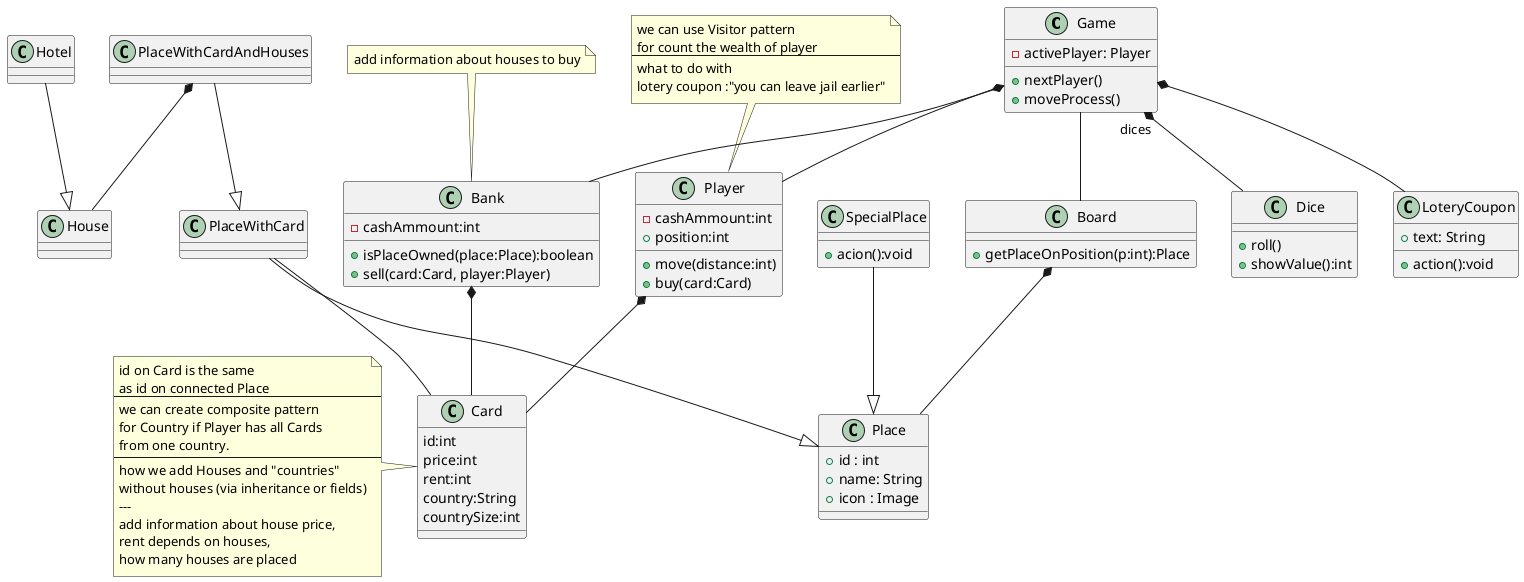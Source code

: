 @startuml
Game "dices" *-- Dice
Game -- Board
Board *-- Place
PlaceWithCard -- Card
Player *-- Card
Bank *-- Card
Hotel --|> House
PlaceWithCardAndHouses *-- House
Game -- Bank
Game *-- Player
SpecialPlace --|> Place
PlaceWithCard --|> Place
PlaceWithCardAndHouses --|> PlaceWithCard
Game *-- LoteryCoupon

class Dice{
    +roll()
    +showValue():int
}

'Controller of the game process'
class Game{
    -activePlayer: Player
    +nextPlayer()
    'implements move activity diagram'
    +moveProcess()
}

class Board{
    +getPlaceOnPosition(p:int):Place
}
class Bank{
    -cashAmmount:int
    +isPlaceOwned(place:Place):boolean
    /' 
        sell - operations:
        increase ammount, 
        remove card from bank,
        invoke buy on player
    '/
    +sell(card:Card, player:Player)
}
note top
    add information about houses to buy
endnote 

class Place {
    +id : int
    +name: String 
    +icon : Image
}

class SpecialPlace {
    +acion():void
}
class PlaceWithCard {}
class PlaceWithCardAndHouses {}

class Player{
    -cashAmmount:int
    +position:int 
    +move(distance:int)
    /' 
        buy - operations:
        decrease ammount, 
        add card
    '/
    +buy(card:Card)
}
note top
    we can use Visitor pattern
    for count the wealth of player
    ---
    what to do with
    lotery coupon :"you can leave jail earlier"
endnote

class Card{
    id:int
    price:int
    rent:int
    country:String
    countrySize:int
}
note left
    id on Card is the same
    as id on connected Place
    ---
    we can create composite pattern
    for Country if Player has all Cards
    from one country.
    ---
    how we add Houses and "countries" 
    without houses (via inheritance or fields)
    --- 
    add information about house price, 
    rent depends on houses,
    how many houses are placed
end note
class House
class Hotel

class LoteryCoupon{
    +text: String
    +action():void
}

@enduml